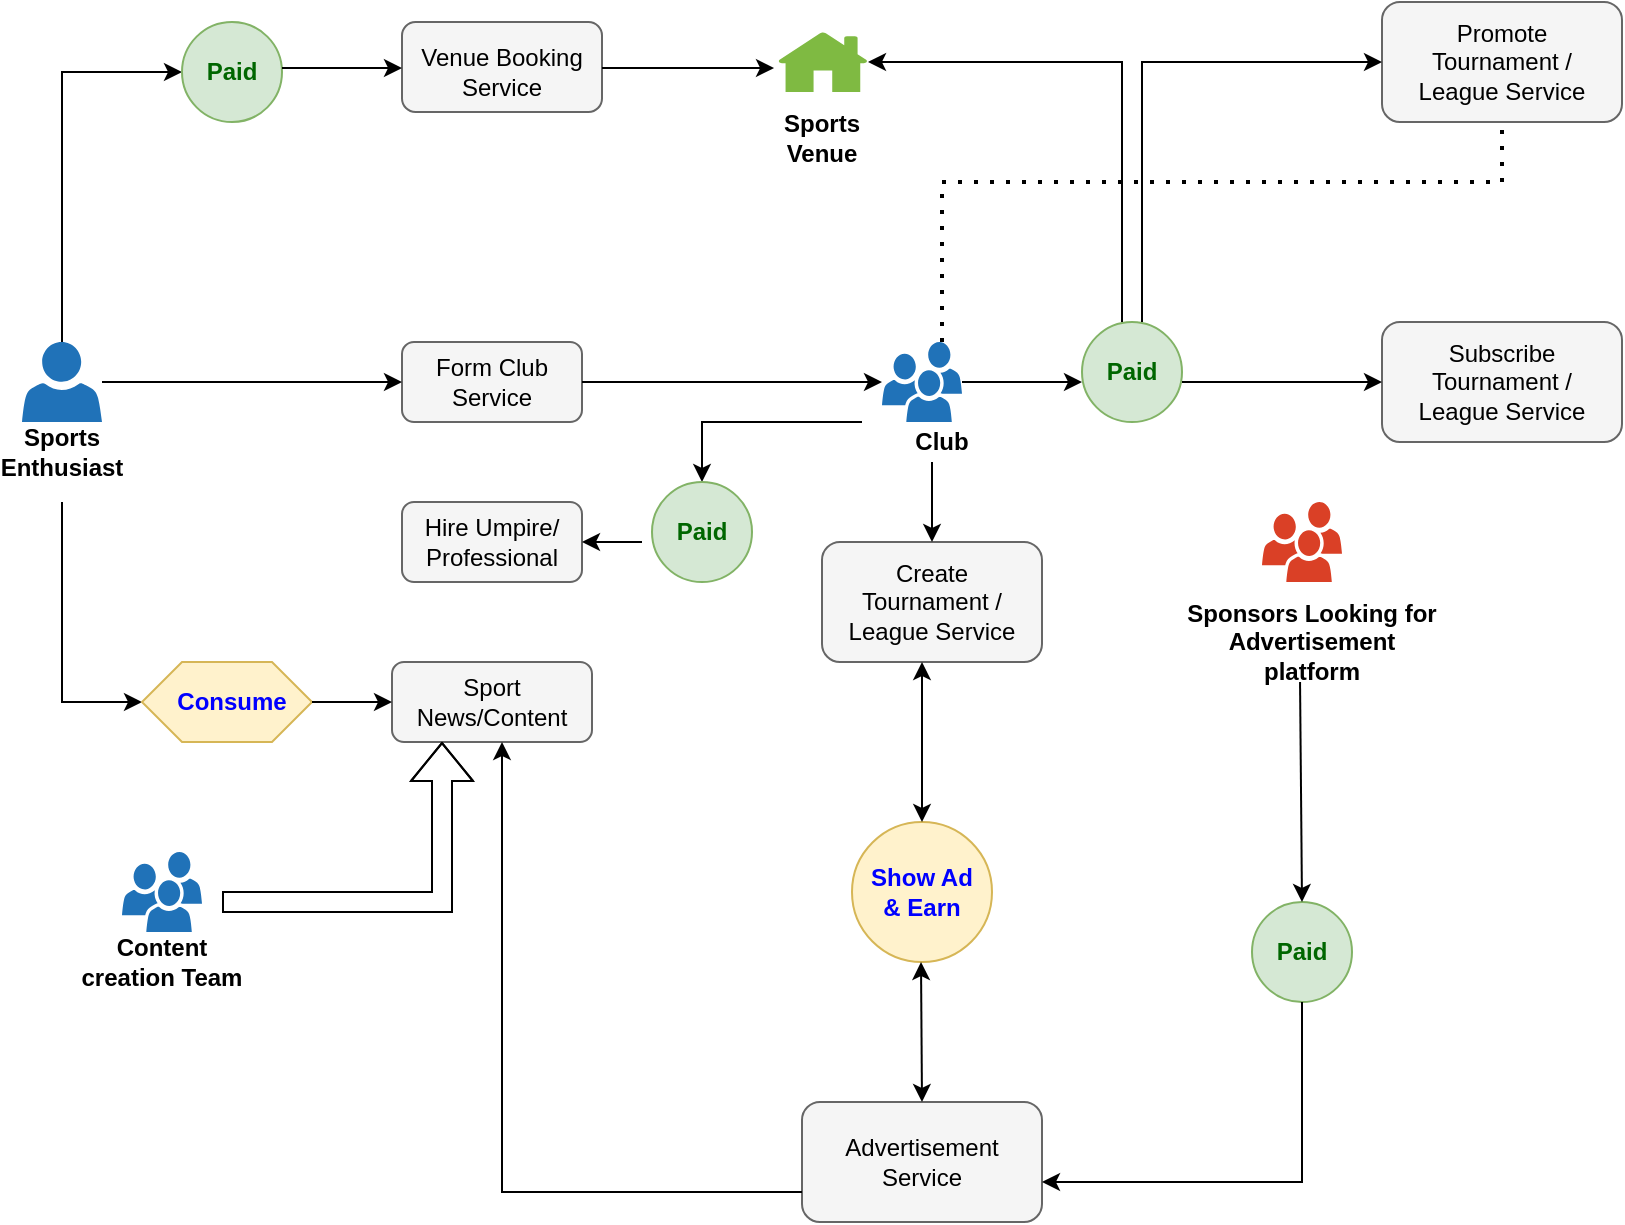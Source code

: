 <mxfile version="20.6.0" type="github">
  <diagram id="gvGgr7Zljciwrfyh9hsr" name="Page-1">
    <mxGraphModel dx="1422" dy="786" grid="1" gridSize="10" guides="1" tooltips="1" connect="1" arrows="1" fold="1" page="1" pageScale="1" pageWidth="850" pageHeight="1100" math="0" shadow="0">
      <root>
        <mxCell id="0" />
        <mxCell id="1" parent="0" />
        <mxCell id="EPbkJp4kcHKTeBEqlPCA-3" value="" style="sketch=0;pointerEvents=1;shadow=0;dashed=0;html=1;strokeColor=none;labelPosition=center;verticalLabelPosition=bottom;verticalAlign=top;outlineConnect=0;align=center;shape=mxgraph.office.users.user;fillColor=#2072B8;" parent="1" vertex="1">
          <mxGeometry x="20" y="200" width="40" height="40" as="geometry" />
        </mxCell>
        <mxCell id="EPbkJp4kcHKTeBEqlPCA-6" value="" style="rounded=1;whiteSpace=wrap;html=1;fillColor=#f5f5f5;fontColor=#333333;strokeColor=#666666;" parent="1" vertex="1">
          <mxGeometry x="210" y="200" width="90" height="40" as="geometry" />
        </mxCell>
        <mxCell id="EPbkJp4kcHKTeBEqlPCA-7" value="Form Club Service" style="text;html=1;strokeColor=none;fillColor=none;align=center;verticalAlign=middle;whiteSpace=wrap;rounded=0;" parent="1" vertex="1">
          <mxGeometry x="225" y="205" width="60" height="30" as="geometry" />
        </mxCell>
        <mxCell id="EPbkJp4kcHKTeBEqlPCA-9" value="&lt;b&gt;Sports Enthusiast&lt;/b&gt;" style="text;html=1;strokeColor=none;fillColor=none;align=center;verticalAlign=middle;whiteSpace=wrap;rounded=0;" parent="1" vertex="1">
          <mxGeometry x="10" y="240" width="60" height="30" as="geometry" />
        </mxCell>
        <mxCell id="EPbkJp4kcHKTeBEqlPCA-16" value="" style="sketch=0;pointerEvents=1;shadow=0;dashed=0;html=1;strokeColor=none;labelPosition=center;verticalLabelPosition=bottom;verticalAlign=top;outlineConnect=0;align=center;shape=mxgraph.office.users.users;fillColor=#2072B8;" parent="1" vertex="1">
          <mxGeometry x="450" y="200" width="40" height="40" as="geometry" />
        </mxCell>
        <mxCell id="EPbkJp4kcHKTeBEqlPCA-17" value="" style="endArrow=classic;html=1;rounded=0;exitX=1;exitY=0.5;exitDx=0;exitDy=0;" parent="1" source="EPbkJp4kcHKTeBEqlPCA-6" target="EPbkJp4kcHKTeBEqlPCA-16" edge="1">
          <mxGeometry width="50" height="50" relative="1" as="geometry">
            <mxPoint x="420" y="260" as="sourcePoint" />
            <mxPoint x="470" y="210" as="targetPoint" />
          </mxGeometry>
        </mxCell>
        <mxCell id="EPbkJp4kcHKTeBEqlPCA-18" value="&lt;b&gt;Club&lt;/b&gt;" style="text;html=1;strokeColor=none;fillColor=none;align=center;verticalAlign=middle;whiteSpace=wrap;rounded=0;" parent="1" vertex="1">
          <mxGeometry x="460" y="240" width="40" height="20" as="geometry" />
        </mxCell>
        <mxCell id="EPbkJp4kcHKTeBEqlPCA-19" value="" style="rounded=1;whiteSpace=wrap;html=1;fillColor=#f5f5f5;strokeColor=#666666;fontColor=#333333;" parent="1" vertex="1">
          <mxGeometry x="420" y="300" width="110" height="60" as="geometry" />
        </mxCell>
        <mxCell id="EPbkJp4kcHKTeBEqlPCA-20" value="Create Tournament / League Service" style="text;html=1;strokeColor=none;fillColor=none;align=center;verticalAlign=middle;whiteSpace=wrap;rounded=0;" parent="1" vertex="1">
          <mxGeometry x="425" y="310" width="100" height="40" as="geometry" />
        </mxCell>
        <mxCell id="EPbkJp4kcHKTeBEqlPCA-22" value="" style="rounded=1;whiteSpace=wrap;html=1;fillColor=#f5f5f5;fontColor=#333333;strokeColor=#666666;" parent="1" vertex="1">
          <mxGeometry x="700" y="190" width="120" height="60" as="geometry" />
        </mxCell>
        <mxCell id="EPbkJp4kcHKTeBEqlPCA-23" value="Subscribe Tournament / League Service" style="text;html=1;strokeColor=none;fillColor=none;align=center;verticalAlign=middle;whiteSpace=wrap;rounded=0;" parent="1" vertex="1">
          <mxGeometry x="710" y="200" width="100" height="40" as="geometry" />
        </mxCell>
        <mxCell id="EPbkJp4kcHKTeBEqlPCA-24" value="" style="ellipse;whiteSpace=wrap;html=1;aspect=fixed;fillColor=#d5e8d4;strokeColor=#82b366;" parent="1" vertex="1">
          <mxGeometry x="550" y="190" width="50" height="50" as="geometry" />
        </mxCell>
        <mxCell id="EPbkJp4kcHKTeBEqlPCA-25" value="&lt;font color=&quot;#006600&quot;&gt;&lt;b&gt;Paid&lt;/b&gt;&lt;/font&gt;" style="text;html=1;strokeColor=none;fillColor=none;align=center;verticalAlign=middle;whiteSpace=wrap;rounded=0;" parent="1" vertex="1">
          <mxGeometry x="545" y="200" width="60" height="30" as="geometry" />
        </mxCell>
        <mxCell id="EPbkJp4kcHKTeBEqlPCA-26" value="" style="endArrow=classic;html=1;rounded=0;exitX=1;exitY=0.5;exitDx=0;exitDy=0;exitPerimeter=0;" parent="1" source="EPbkJp4kcHKTeBEqlPCA-16" edge="1">
          <mxGeometry width="50" height="50" relative="1" as="geometry">
            <mxPoint x="500" y="320" as="sourcePoint" />
            <mxPoint x="550" y="220" as="targetPoint" />
          </mxGeometry>
        </mxCell>
        <mxCell id="EPbkJp4kcHKTeBEqlPCA-27" value="" style="endArrow=classic;html=1;rounded=0;entryX=0;entryY=0.5;entryDx=0;entryDy=0;" parent="1" target="EPbkJp4kcHKTeBEqlPCA-22" edge="1">
          <mxGeometry width="50" height="50" relative="1" as="geometry">
            <mxPoint x="600" y="220" as="sourcePoint" />
            <mxPoint x="650" y="200" as="targetPoint" />
          </mxGeometry>
        </mxCell>
        <mxCell id="EPbkJp4kcHKTeBEqlPCA-30" value="" style="rounded=1;whiteSpace=wrap;html=1;fillColor=#f5f5f5;fontColor=#333333;strokeColor=#666666;" parent="1" vertex="1">
          <mxGeometry x="700" y="30" width="120" height="60" as="geometry" />
        </mxCell>
        <mxCell id="EPbkJp4kcHKTeBEqlPCA-31" value="" style="endArrow=classic;html=1;rounded=0;exitX=0.375;exitY=1;exitDx=0;exitDy=0;entryX=0.5;entryY=0;entryDx=0;entryDy=0;exitPerimeter=0;" parent="1" source="EPbkJp4kcHKTeBEqlPCA-18" target="EPbkJp4kcHKTeBEqlPCA-19" edge="1">
          <mxGeometry width="50" height="50" relative="1" as="geometry">
            <mxPoint x="480" y="260" as="sourcePoint" />
            <mxPoint x="480" y="300" as="targetPoint" />
          </mxGeometry>
        </mxCell>
        <mxCell id="EPbkJp4kcHKTeBEqlPCA-34" value="" style="endArrow=classic;html=1;rounded=0;entryX=0;entryY=0.5;entryDx=0;entryDy=0;" parent="1" target="EPbkJp4kcHKTeBEqlPCA-30" edge="1">
          <mxGeometry width="50" height="50" relative="1" as="geometry">
            <mxPoint x="580" y="190" as="sourcePoint" />
            <mxPoint x="630" y="60" as="targetPoint" />
            <Array as="points">
              <mxPoint x="580" y="60" />
            </Array>
          </mxGeometry>
        </mxCell>
        <mxCell id="EPbkJp4kcHKTeBEqlPCA-35" value="Promote Tournament / League Service" style="text;html=1;strokeColor=none;fillColor=none;align=center;verticalAlign=middle;whiteSpace=wrap;rounded=0;" parent="1" vertex="1">
          <mxGeometry x="710" y="40" width="100" height="40" as="geometry" />
        </mxCell>
        <mxCell id="EPbkJp4kcHKTeBEqlPCA-37" value="" style="endArrow=none;dashed=1;html=1;dashPattern=1 3;strokeWidth=2;rounded=0;entryX=0.5;entryY=1;entryDx=0;entryDy=0;entryPerimeter=0;exitX=0.75;exitY=0;exitDx=0;exitDy=0;exitPerimeter=0;" parent="1" source="EPbkJp4kcHKTeBEqlPCA-16" target="EPbkJp4kcHKTeBEqlPCA-30" edge="1">
          <mxGeometry width="50" height="50" relative="1" as="geometry">
            <mxPoint x="490" y="190" as="sourcePoint" />
            <mxPoint x="770" y="100" as="targetPoint" />
            <Array as="points">
              <mxPoint x="480" y="120" />
              <mxPoint x="760" y="120" />
            </Array>
          </mxGeometry>
        </mxCell>
        <mxCell id="EPbkJp4kcHKTeBEqlPCA-38" value="" style="sketch=0;pointerEvents=1;shadow=0;dashed=0;html=1;strokeColor=none;labelPosition=center;verticalLabelPosition=bottom;verticalAlign=top;outlineConnect=0;align=center;shape=mxgraph.office.users.users;fillColor=#DA4026;" parent="1" vertex="1">
          <mxGeometry x="640" y="280" width="40" height="40" as="geometry" />
        </mxCell>
        <mxCell id="EPbkJp4kcHKTeBEqlPCA-39" value="&lt;b&gt;Sponsors Looking for Advertisement platform&lt;/b&gt;" style="text;html=1;strokeColor=none;fillColor=none;align=center;verticalAlign=middle;whiteSpace=wrap;rounded=0;" parent="1" vertex="1">
          <mxGeometry x="600" y="335" width="130" height="30" as="geometry" />
        </mxCell>
        <mxCell id="EPbkJp4kcHKTeBEqlPCA-43" value="" style="ellipse;whiteSpace=wrap;html=1;aspect=fixed;fillColor=#fff2cc;strokeColor=#d6b656;" parent="1" vertex="1">
          <mxGeometry x="435" y="440" width="70" height="70" as="geometry" />
        </mxCell>
        <mxCell id="EPbkJp4kcHKTeBEqlPCA-45" value="&lt;font color=&quot;#0000ff&quot;&gt;&lt;b&gt;Show Ad &amp;amp; Earn&lt;/b&gt;&lt;/font&gt;" style="text;html=1;strokeColor=none;fillColor=none;align=center;verticalAlign=middle;whiteSpace=wrap;rounded=0;" parent="1" vertex="1">
          <mxGeometry x="440" y="460" width="60" height="30" as="geometry" />
        </mxCell>
        <mxCell id="EPbkJp4kcHKTeBEqlPCA-51" value="" style="rounded=1;whiteSpace=wrap;html=1;fillColor=#f5f5f5;fontColor=#333333;strokeColor=#666666;" parent="1" vertex="1">
          <mxGeometry x="410" y="580" width="120" height="60" as="geometry" />
        </mxCell>
        <mxCell id="EPbkJp4kcHKTeBEqlPCA-52" value="Advertisement Service" style="text;html=1;strokeColor=none;fillColor=none;align=center;verticalAlign=middle;whiteSpace=wrap;rounded=0;" parent="1" vertex="1">
          <mxGeometry x="420" y="590" width="100" height="40" as="geometry" />
        </mxCell>
        <mxCell id="EPbkJp4kcHKTeBEqlPCA-54" value="" style="ellipse;whiteSpace=wrap;html=1;aspect=fixed;fillColor=#d5e8d4;strokeColor=#82b366;" parent="1" vertex="1">
          <mxGeometry x="635" y="480" width="50" height="50" as="geometry" />
        </mxCell>
        <mxCell id="EPbkJp4kcHKTeBEqlPCA-55" value="" style="endArrow=classic;html=1;rounded=0;exitX=0.454;exitY=1.167;exitDx=0;exitDy=0;exitPerimeter=0;" parent="1" source="EPbkJp4kcHKTeBEqlPCA-39" edge="1">
          <mxGeometry width="50" height="50" relative="1" as="geometry">
            <mxPoint x="660" y="380" as="sourcePoint" />
            <mxPoint x="660" y="480" as="targetPoint" />
          </mxGeometry>
        </mxCell>
        <mxCell id="EPbkJp4kcHKTeBEqlPCA-56" value="&lt;font color=&quot;#006600&quot;&gt;&lt;b&gt;Paid&lt;/b&gt;&lt;/font&gt;" style="text;html=1;strokeColor=none;fillColor=none;align=center;verticalAlign=middle;whiteSpace=wrap;rounded=0;" parent="1" vertex="1">
          <mxGeometry x="630" y="490" width="60" height="30" as="geometry" />
        </mxCell>
        <mxCell id="EPbkJp4kcHKTeBEqlPCA-57" value="" style="endArrow=classic;html=1;rounded=0;exitX=0.5;exitY=1;exitDx=0;exitDy=0;" parent="1" source="EPbkJp4kcHKTeBEqlPCA-54" edge="1">
          <mxGeometry width="50" height="50" relative="1" as="geometry">
            <mxPoint x="640" y="580" as="sourcePoint" />
            <mxPoint x="530" y="620" as="targetPoint" />
            <Array as="points">
              <mxPoint x="660" y="620" />
            </Array>
          </mxGeometry>
        </mxCell>
        <mxCell id="EPbkJp4kcHKTeBEqlPCA-60" value="" style="sketch=0;pointerEvents=1;shadow=0;dashed=0;html=1;strokeColor=none;labelPosition=center;verticalLabelPosition=bottom;verticalAlign=top;outlineConnect=0;align=center;shape=mxgraph.office.concepts.home;fillColor=#7FBA42;" parent="1" vertex="1">
          <mxGeometry x="398" y="45" width="45" height="30" as="geometry" />
        </mxCell>
        <mxCell id="EPbkJp4kcHKTeBEqlPCA-61" value="" style="rounded=1;whiteSpace=wrap;html=1;fillColor=#f5f5f5;fontColor=#333333;strokeColor=#666666;" parent="1" vertex="1">
          <mxGeometry x="210" y="40" width="100" height="45" as="geometry" />
        </mxCell>
        <mxCell id="EPbkJp4kcHKTeBEqlPCA-62" value="Venue Booking Service" style="text;html=1;strokeColor=none;fillColor=none;align=center;verticalAlign=middle;whiteSpace=wrap;rounded=0;" parent="1" vertex="1">
          <mxGeometry x="215" y="47.5" width="90" height="35" as="geometry" />
        </mxCell>
        <mxCell id="EPbkJp4kcHKTeBEqlPCA-63" value="" style="endArrow=classic;html=1;rounded=0;exitX=0.5;exitY=0;exitDx=0;exitDy=0;exitPerimeter=0;entryX=0;entryY=0.5;entryDx=0;entryDy=0;" parent="1" source="EPbkJp4kcHKTeBEqlPCA-3" target="EPbkJp4kcHKTeBEqlPCA-67" edge="1">
          <mxGeometry width="50" height="50" relative="1" as="geometry">
            <mxPoint x="40" y="190" as="sourcePoint" />
            <mxPoint x="100" y="90" as="targetPoint" />
            <Array as="points">
              <mxPoint x="40" y="65" />
            </Array>
          </mxGeometry>
        </mxCell>
        <mxCell id="EPbkJp4kcHKTeBEqlPCA-64" value="" style="endArrow=classic;html=1;rounded=0;entryX=0;entryY=0.5;entryDx=0;entryDy=0;" parent="1" source="EPbkJp4kcHKTeBEqlPCA-3" target="EPbkJp4kcHKTeBEqlPCA-6" edge="1">
          <mxGeometry width="50" height="50" relative="1" as="geometry">
            <mxPoint x="130" y="260" as="sourcePoint" />
            <mxPoint x="180" y="210" as="targetPoint" />
          </mxGeometry>
        </mxCell>
        <mxCell id="EPbkJp4kcHKTeBEqlPCA-65" value="&lt;b&gt;Sports Venue&lt;/b&gt;" style="text;html=1;strokeColor=none;fillColor=none;align=center;verticalAlign=middle;whiteSpace=wrap;rounded=0;" parent="1" vertex="1">
          <mxGeometry x="390" y="82.5" width="60" height="30" as="geometry" />
        </mxCell>
        <mxCell id="EPbkJp4kcHKTeBEqlPCA-66" value="" style="endArrow=classic;html=1;rounded=0;entryX=-0.044;entryY=0.6;entryDx=0;entryDy=0;entryPerimeter=0;" parent="1" target="EPbkJp4kcHKTeBEqlPCA-60" edge="1">
          <mxGeometry width="50" height="50" relative="1" as="geometry">
            <mxPoint x="310" y="63" as="sourcePoint" />
            <mxPoint x="390" y="65" as="targetPoint" />
          </mxGeometry>
        </mxCell>
        <mxCell id="EPbkJp4kcHKTeBEqlPCA-67" value="" style="ellipse;whiteSpace=wrap;html=1;aspect=fixed;fillColor=#d5e8d4;strokeColor=#82b366;" parent="1" vertex="1">
          <mxGeometry x="100" y="40" width="50" height="50" as="geometry" />
        </mxCell>
        <mxCell id="EPbkJp4kcHKTeBEqlPCA-68" value="&lt;b&gt;&lt;font color=&quot;#006600&quot;&gt;Paid&lt;/font&gt;&lt;/b&gt;" style="text;html=1;strokeColor=none;fillColor=none;align=center;verticalAlign=middle;whiteSpace=wrap;rounded=0;" parent="1" vertex="1">
          <mxGeometry x="95" y="50" width="60" height="30" as="geometry" />
        </mxCell>
        <mxCell id="EPbkJp4kcHKTeBEqlPCA-69" value="" style="endArrow=classic;html=1;rounded=0;" parent="1" edge="1">
          <mxGeometry width="50" height="50" relative="1" as="geometry">
            <mxPoint x="150" y="63" as="sourcePoint" />
            <mxPoint x="210" y="63" as="targetPoint" />
          </mxGeometry>
        </mxCell>
        <mxCell id="EPbkJp4kcHKTeBEqlPCA-70" value="" style="endArrow=classic;html=1;rounded=0;exitX=0.4;exitY=0;exitDx=0;exitDy=0;exitPerimeter=0;" parent="1" source="EPbkJp4kcHKTeBEqlPCA-24" target="EPbkJp4kcHKTeBEqlPCA-60" edge="1">
          <mxGeometry width="50" height="50" relative="1" as="geometry">
            <mxPoint x="570" y="180" as="sourcePoint" />
            <mxPoint x="440" y="90" as="targetPoint" />
            <Array as="points">
              <mxPoint x="570" y="60" />
            </Array>
          </mxGeometry>
        </mxCell>
        <mxCell id="EPbkJp4kcHKTeBEqlPCA-72" value="" style="endArrow=classic;startArrow=classic;html=1;rounded=0;exitX=0.5;exitY=0;exitDx=0;exitDy=0;" parent="1" source="EPbkJp4kcHKTeBEqlPCA-43" edge="1">
          <mxGeometry width="50" height="50" relative="1" as="geometry">
            <mxPoint x="440" y="410" as="sourcePoint" />
            <mxPoint x="470" y="360" as="targetPoint" />
          </mxGeometry>
        </mxCell>
        <mxCell id="EPbkJp4kcHKTeBEqlPCA-73" value="" style="endArrow=classic;startArrow=classic;html=1;rounded=0;exitX=0.5;exitY=0;exitDx=0;exitDy=0;" parent="1" source="EPbkJp4kcHKTeBEqlPCA-51" edge="1">
          <mxGeometry width="50" height="50" relative="1" as="geometry">
            <mxPoint x="469.5" y="590" as="sourcePoint" />
            <mxPoint x="469.5" y="510" as="targetPoint" />
          </mxGeometry>
        </mxCell>
        <mxCell id="EPbkJp4kcHKTeBEqlPCA-77" value="" style="rounded=1;whiteSpace=wrap;html=1;fillColor=#f5f5f5;strokeColor=#666666;fontColor=#333333;" parent="1" vertex="1">
          <mxGeometry x="205" y="360" width="100" height="40" as="geometry" />
        </mxCell>
        <mxCell id="EPbkJp4kcHKTeBEqlPCA-78" value="Sport News/Content" style="text;html=1;strokeColor=none;fillColor=none;align=center;verticalAlign=middle;whiteSpace=wrap;rounded=0;" parent="1" vertex="1">
          <mxGeometry x="225" y="365" width="60" height="30" as="geometry" />
        </mxCell>
        <mxCell id="EPbkJp4kcHKTeBEqlPCA-79" value="" style="endArrow=classic;html=1;rounded=0;" parent="1" edge="1">
          <mxGeometry width="50" height="50" relative="1" as="geometry">
            <mxPoint x="40" y="280" as="sourcePoint" />
            <mxPoint x="80" y="380" as="targetPoint" />
            <Array as="points">
              <mxPoint x="40" y="380" />
            </Array>
          </mxGeometry>
        </mxCell>
        <mxCell id="EPbkJp4kcHKTeBEqlPCA-81" value="" style="endArrow=classic;html=1;rounded=0;exitX=0;exitY=0.75;exitDx=0;exitDy=0;" parent="1" source="EPbkJp4kcHKTeBEqlPCA-51" edge="1">
          <mxGeometry width="50" height="50" relative="1" as="geometry">
            <mxPoint x="230" y="450" as="sourcePoint" />
            <mxPoint x="260" y="400" as="targetPoint" />
            <Array as="points">
              <mxPoint x="260" y="625" />
            </Array>
          </mxGeometry>
        </mxCell>
        <mxCell id="oAzMthXAfiw33Onyk6M_-2" value="" style="shape=hexagon;perimeter=hexagonPerimeter2;whiteSpace=wrap;html=1;fixedSize=1;fillColor=#fff2cc;strokeColor=#d6b656;" parent="1" vertex="1">
          <mxGeometry x="80" y="360" width="85" height="40" as="geometry" />
        </mxCell>
        <mxCell id="oAzMthXAfiw33Onyk6M_-3" value="" style="sketch=0;pointerEvents=1;shadow=0;dashed=0;html=1;strokeColor=none;labelPosition=center;verticalLabelPosition=bottom;verticalAlign=top;outlineConnect=0;align=center;shape=mxgraph.office.users.users;fillColor=#2072B8;" parent="1" vertex="1">
          <mxGeometry x="70" y="455" width="40" height="40" as="geometry" />
        </mxCell>
        <mxCell id="oAzMthXAfiw33Onyk6M_-4" value="&lt;b&gt;Content creation Team&lt;/b&gt;" style="text;html=1;strokeColor=none;fillColor=none;align=center;verticalAlign=middle;whiteSpace=wrap;rounded=0;" parent="1" vertex="1">
          <mxGeometry x="45" y="495" width="90" height="30" as="geometry" />
        </mxCell>
        <mxCell id="oAzMthXAfiw33Onyk6M_-6" value="" style="endArrow=classic;html=1;rounded=0;exitX=1;exitY=0.5;exitDx=0;exitDy=0;entryX=0;entryY=0.5;entryDx=0;entryDy=0;" parent="1" source="oAzMthXAfiw33Onyk6M_-2" target="EPbkJp4kcHKTeBEqlPCA-77" edge="1">
          <mxGeometry width="50" height="50" relative="1" as="geometry">
            <mxPoint x="160" y="370" as="sourcePoint" />
            <mxPoint x="210" y="320" as="targetPoint" />
          </mxGeometry>
        </mxCell>
        <mxCell id="oAzMthXAfiw33Onyk6M_-7" value="&lt;font color=&quot;#0000ff&quot;&gt;&lt;b&gt;Consume&lt;/b&gt;&lt;/font&gt;" style="text;html=1;strokeColor=none;fillColor=none;align=center;verticalAlign=middle;whiteSpace=wrap;rounded=0;" parent="1" vertex="1">
          <mxGeometry x="95" y="365" width="60" height="30" as="geometry" />
        </mxCell>
        <mxCell id="oAzMthXAfiw33Onyk6M_-11" value="" style="shape=flexArrow;endArrow=classic;html=1;rounded=0;entryX=0.25;entryY=1;entryDx=0;entryDy=0;" parent="1" target="EPbkJp4kcHKTeBEqlPCA-77" edge="1">
          <mxGeometry width="50" height="50" relative="1" as="geometry">
            <mxPoint x="120" y="480" as="sourcePoint" />
            <mxPoint x="225" y="410" as="targetPoint" />
            <Array as="points">
              <mxPoint x="230" y="480" />
            </Array>
          </mxGeometry>
        </mxCell>
        <mxCell id="Pgv-1m_Mmh01GOw6BaZE-1" value="" style="rounded=1;whiteSpace=wrap;html=1;fillColor=#f5f5f5;fontColor=#333333;strokeColor=#666666;" vertex="1" parent="1">
          <mxGeometry x="210" y="280" width="90" height="40" as="geometry" />
        </mxCell>
        <mxCell id="Pgv-1m_Mmh01GOw6BaZE-2" value="Hire Umpire/ Professional" style="text;html=1;strokeColor=none;fillColor=none;align=center;verticalAlign=middle;whiteSpace=wrap;rounded=0;" vertex="1" parent="1">
          <mxGeometry x="220" y="285" width="70" height="30" as="geometry" />
        </mxCell>
        <mxCell id="Pgv-1m_Mmh01GOw6BaZE-3" value="" style="endArrow=classic;html=1;rounded=0;" edge="1" parent="1">
          <mxGeometry width="50" height="50" relative="1" as="geometry">
            <mxPoint x="440" y="240" as="sourcePoint" />
            <mxPoint x="360" y="270" as="targetPoint" />
            <Array as="points">
              <mxPoint x="360" y="240" />
            </Array>
          </mxGeometry>
        </mxCell>
        <mxCell id="Pgv-1m_Mmh01GOw6BaZE-4" value="" style="ellipse;whiteSpace=wrap;html=1;aspect=fixed;fillColor=#d5e8d4;strokeColor=#82b366;" vertex="1" parent="1">
          <mxGeometry x="335" y="270" width="50" height="50" as="geometry" />
        </mxCell>
        <mxCell id="Pgv-1m_Mmh01GOw6BaZE-5" value="&lt;font color=&quot;#006600&quot;&gt;&lt;b&gt;Paid&lt;/b&gt;&lt;/font&gt;" style="text;html=1;strokeColor=none;fillColor=none;align=center;verticalAlign=middle;whiteSpace=wrap;rounded=0;" vertex="1" parent="1">
          <mxGeometry x="330" y="280" width="60" height="30" as="geometry" />
        </mxCell>
        <mxCell id="Pgv-1m_Mmh01GOw6BaZE-7" value="" style="endArrow=classic;html=1;rounded=0;entryX=1;entryY=0.5;entryDx=0;entryDy=0;" edge="1" parent="1" target="Pgv-1m_Mmh01GOw6BaZE-1">
          <mxGeometry width="50" height="50" relative="1" as="geometry">
            <mxPoint x="330" y="300" as="sourcePoint" />
            <mxPoint x="310" y="300" as="targetPoint" />
          </mxGeometry>
        </mxCell>
      </root>
    </mxGraphModel>
  </diagram>
</mxfile>
